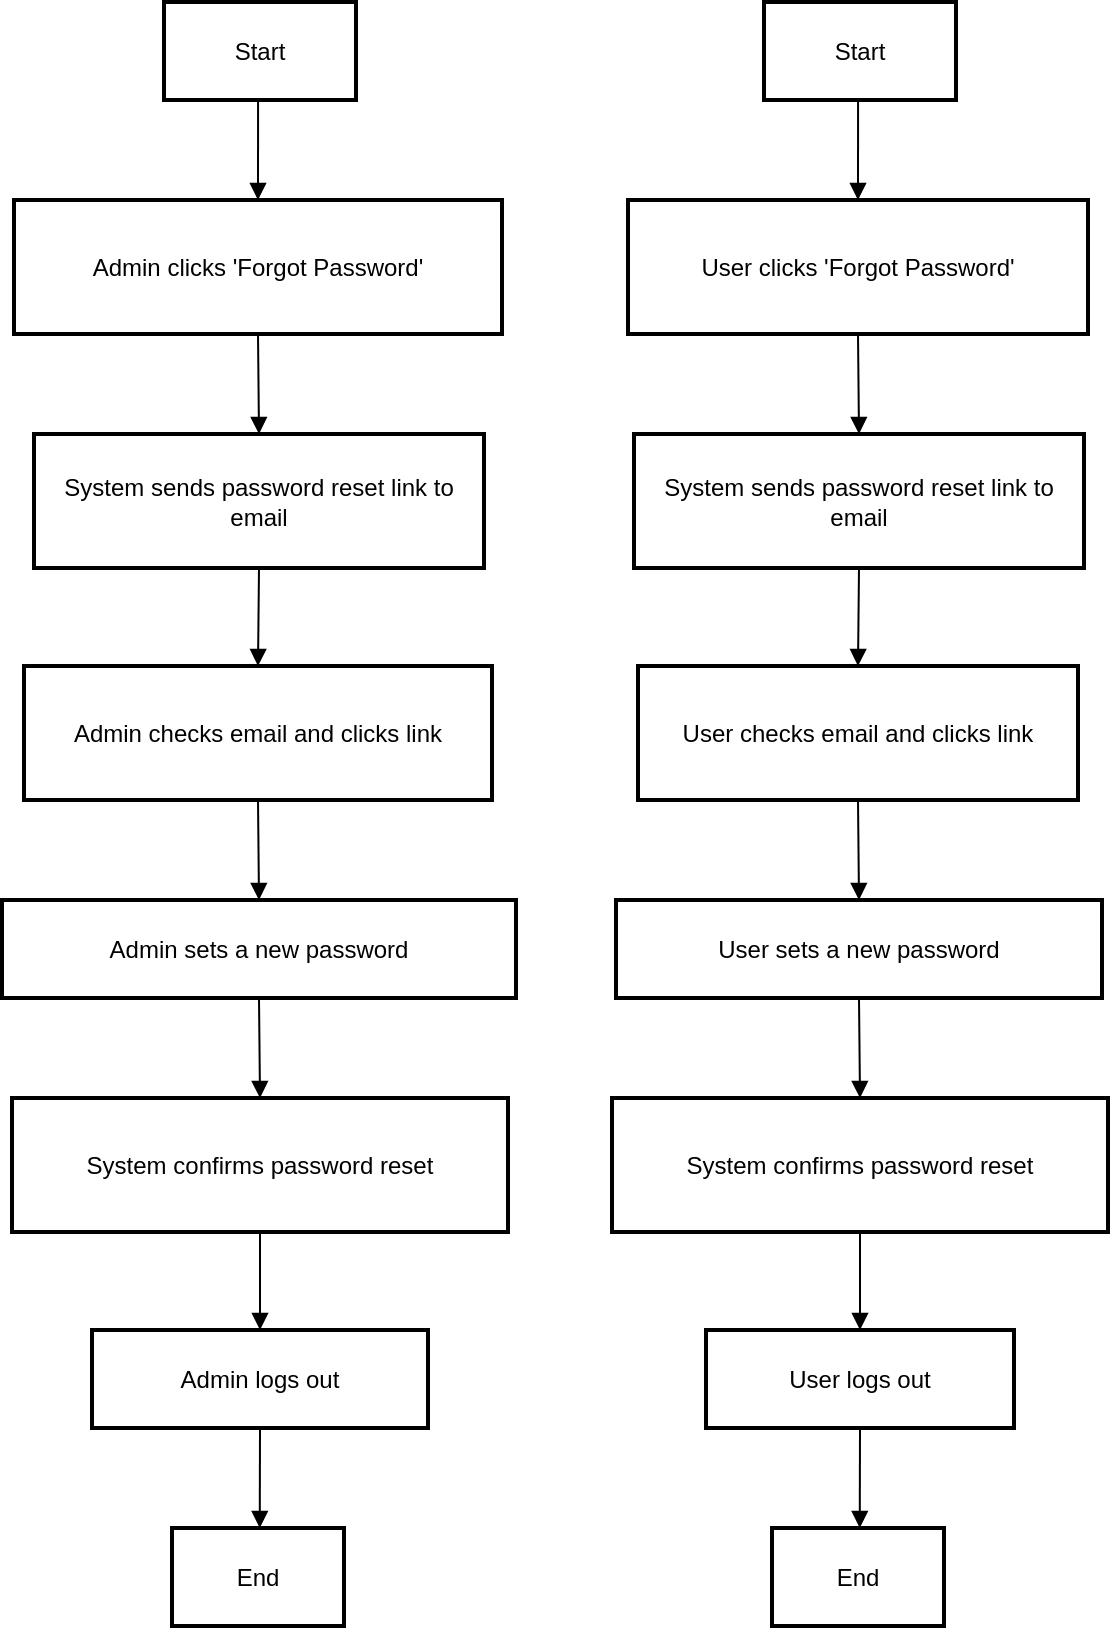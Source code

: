 <mxfile version="24.7.17">
  <diagram name="Page-1" id="-8-iEjhuz0tJnlTvtKs3">
    <mxGraphModel dx="1434" dy="746" grid="1" gridSize="10" guides="1" tooltips="1" connect="1" arrows="1" fold="1" page="1" pageScale="1" pageWidth="850" pageHeight="1100" math="0" shadow="0">
      <root>
        <mxCell id="0" />
        <mxCell id="1" parent="0" />
        <mxCell id="Wl6XUW-Snaznop5QhCcS-1" value="Start" style="whiteSpace=wrap;strokeWidth=2;" vertex="1" parent="1">
          <mxGeometry x="101" y="20" width="96" height="49" as="geometry" />
        </mxCell>
        <mxCell id="Wl6XUW-Snaznop5QhCcS-2" value="Admin clicks &#39;Forgot Password&#39;" style="whiteSpace=wrap;strokeWidth=2;" vertex="1" parent="1">
          <mxGeometry x="26" y="119" width="244" height="67" as="geometry" />
        </mxCell>
        <mxCell id="Wl6XUW-Snaznop5QhCcS-3" value="System sends password reset link to email" style="whiteSpace=wrap;strokeWidth=2;" vertex="1" parent="1">
          <mxGeometry x="36" y="236" width="225" height="67" as="geometry" />
        </mxCell>
        <mxCell id="Wl6XUW-Snaznop5QhCcS-4" value="Admin checks email and clicks link" style="whiteSpace=wrap;strokeWidth=2;" vertex="1" parent="1">
          <mxGeometry x="31" y="352" width="234" height="67" as="geometry" />
        </mxCell>
        <mxCell id="Wl6XUW-Snaznop5QhCcS-5" value="Admin sets a new password" style="whiteSpace=wrap;strokeWidth=2;" vertex="1" parent="1">
          <mxGeometry x="20" y="469" width="257" height="49" as="geometry" />
        </mxCell>
        <mxCell id="Wl6XUW-Snaznop5QhCcS-6" value="System confirms password reset" style="whiteSpace=wrap;strokeWidth=2;" vertex="1" parent="1">
          <mxGeometry x="25" y="568" width="248" height="67" as="geometry" />
        </mxCell>
        <mxCell id="Wl6XUW-Snaznop5QhCcS-7" value="Admin logs out" style="whiteSpace=wrap;strokeWidth=2;" vertex="1" parent="1">
          <mxGeometry x="65" y="684" width="168" height="49" as="geometry" />
        </mxCell>
        <mxCell id="Wl6XUW-Snaznop5QhCcS-8" value="End" style="whiteSpace=wrap;strokeWidth=2;" vertex="1" parent="1">
          <mxGeometry x="105" y="783" width="86" height="49" as="geometry" />
        </mxCell>
        <mxCell id="Wl6XUW-Snaznop5QhCcS-9" value="Start" style="whiteSpace=wrap;strokeWidth=2;" vertex="1" parent="1">
          <mxGeometry x="401" y="20" width="96" height="49" as="geometry" />
        </mxCell>
        <mxCell id="Wl6XUW-Snaznop5QhCcS-10" value="User clicks &#39;Forgot Password&#39;" style="whiteSpace=wrap;strokeWidth=2;" vertex="1" parent="1">
          <mxGeometry x="333" y="119" width="230" height="67" as="geometry" />
        </mxCell>
        <mxCell id="Wl6XUW-Snaznop5QhCcS-11" value="System sends password reset link to email" style="whiteSpace=wrap;strokeWidth=2;" vertex="1" parent="1">
          <mxGeometry x="336" y="236" width="225" height="67" as="geometry" />
        </mxCell>
        <mxCell id="Wl6XUW-Snaznop5QhCcS-12" value="User checks email and clicks link" style="whiteSpace=wrap;strokeWidth=2;" vertex="1" parent="1">
          <mxGeometry x="338" y="352" width="220" height="67" as="geometry" />
        </mxCell>
        <mxCell id="Wl6XUW-Snaznop5QhCcS-13" value="User sets a new password" style="whiteSpace=wrap;strokeWidth=2;" vertex="1" parent="1">
          <mxGeometry x="327" y="469" width="243" height="49" as="geometry" />
        </mxCell>
        <mxCell id="Wl6XUW-Snaznop5QhCcS-14" value="System confirms password reset" style="whiteSpace=wrap;strokeWidth=2;" vertex="1" parent="1">
          <mxGeometry x="325" y="568" width="248" height="67" as="geometry" />
        </mxCell>
        <mxCell id="Wl6XUW-Snaznop5QhCcS-15" value="User logs out" style="whiteSpace=wrap;strokeWidth=2;" vertex="1" parent="1">
          <mxGeometry x="372" y="684" width="154" height="49" as="geometry" />
        </mxCell>
        <mxCell id="Wl6XUW-Snaznop5QhCcS-16" value="End" style="whiteSpace=wrap;strokeWidth=2;" vertex="1" parent="1">
          <mxGeometry x="405" y="783" width="86" height="49" as="geometry" />
        </mxCell>
        <mxCell id="Wl6XUW-Snaznop5QhCcS-17" value="" style="curved=1;startArrow=none;endArrow=block;exitX=0.49;exitY=1;entryX=0.5;entryY=0;rounded=0;" edge="1" parent="1" source="Wl6XUW-Snaznop5QhCcS-1" target="Wl6XUW-Snaznop5QhCcS-2">
          <mxGeometry relative="1" as="geometry">
            <Array as="points" />
          </mxGeometry>
        </mxCell>
        <mxCell id="Wl6XUW-Snaznop5QhCcS-18" value="" style="curved=1;startArrow=none;endArrow=block;exitX=0.5;exitY=0.99;entryX=0.5;entryY=-0.01;rounded=0;" edge="1" parent="1" source="Wl6XUW-Snaznop5QhCcS-2" target="Wl6XUW-Snaznop5QhCcS-3">
          <mxGeometry relative="1" as="geometry">
            <Array as="points" />
          </mxGeometry>
        </mxCell>
        <mxCell id="Wl6XUW-Snaznop5QhCcS-19" value="" style="curved=1;startArrow=none;endArrow=block;exitX=0.5;exitY=0.99;entryX=0.5;entryY=0;rounded=0;" edge="1" parent="1" source="Wl6XUW-Snaznop5QhCcS-3" target="Wl6XUW-Snaznop5QhCcS-4">
          <mxGeometry relative="1" as="geometry">
            <Array as="points" />
          </mxGeometry>
        </mxCell>
        <mxCell id="Wl6XUW-Snaznop5QhCcS-20" value="" style="curved=1;startArrow=none;endArrow=block;exitX=0.5;exitY=1;entryX=0.5;entryY=0;rounded=0;" edge="1" parent="1" source="Wl6XUW-Snaznop5QhCcS-4" target="Wl6XUW-Snaznop5QhCcS-5">
          <mxGeometry relative="1" as="geometry">
            <Array as="points" />
          </mxGeometry>
        </mxCell>
        <mxCell id="Wl6XUW-Snaznop5QhCcS-21" value="" style="curved=1;startArrow=none;endArrow=block;exitX=0.5;exitY=1;entryX=0.5;entryY=0;rounded=0;" edge="1" parent="1" source="Wl6XUW-Snaznop5QhCcS-5" target="Wl6XUW-Snaznop5QhCcS-6">
          <mxGeometry relative="1" as="geometry">
            <Array as="points" />
          </mxGeometry>
        </mxCell>
        <mxCell id="Wl6XUW-Snaznop5QhCcS-22" value="" style="curved=1;startArrow=none;endArrow=block;exitX=0.5;exitY=0.99;entryX=0.5;entryY=0.01;rounded=0;" edge="1" parent="1" source="Wl6XUW-Snaznop5QhCcS-6" target="Wl6XUW-Snaznop5QhCcS-7">
          <mxGeometry relative="1" as="geometry">
            <Array as="points" />
          </mxGeometry>
        </mxCell>
        <mxCell id="Wl6XUW-Snaznop5QhCcS-23" value="" style="curved=1;startArrow=none;endArrow=block;exitX=0.5;exitY=1.01;entryX=0.51;entryY=0.01;rounded=0;" edge="1" parent="1" source="Wl6XUW-Snaznop5QhCcS-7" target="Wl6XUW-Snaznop5QhCcS-8">
          <mxGeometry relative="1" as="geometry">
            <Array as="points" />
          </mxGeometry>
        </mxCell>
        <mxCell id="Wl6XUW-Snaznop5QhCcS-24" value="" style="curved=1;startArrow=none;endArrow=block;exitX=0.49;exitY=1;entryX=0.5;entryY=0;rounded=0;" edge="1" parent="1" source="Wl6XUW-Snaznop5QhCcS-9" target="Wl6XUW-Snaznop5QhCcS-10">
          <mxGeometry relative="1" as="geometry">
            <Array as="points" />
          </mxGeometry>
        </mxCell>
        <mxCell id="Wl6XUW-Snaznop5QhCcS-25" value="" style="curved=1;startArrow=none;endArrow=block;exitX=0.5;exitY=0.99;entryX=0.5;entryY=-0.01;rounded=0;" edge="1" parent="1" source="Wl6XUW-Snaznop5QhCcS-10" target="Wl6XUW-Snaznop5QhCcS-11">
          <mxGeometry relative="1" as="geometry">
            <Array as="points" />
          </mxGeometry>
        </mxCell>
        <mxCell id="Wl6XUW-Snaznop5QhCcS-26" value="" style="curved=1;startArrow=none;endArrow=block;exitX=0.5;exitY=0.99;entryX=0.5;entryY=0;rounded=0;" edge="1" parent="1" source="Wl6XUW-Snaznop5QhCcS-11" target="Wl6XUW-Snaznop5QhCcS-12">
          <mxGeometry relative="1" as="geometry">
            <Array as="points" />
          </mxGeometry>
        </mxCell>
        <mxCell id="Wl6XUW-Snaznop5QhCcS-27" value="" style="curved=1;startArrow=none;endArrow=block;exitX=0.5;exitY=1;entryX=0.5;entryY=0;rounded=0;" edge="1" parent="1" source="Wl6XUW-Snaznop5QhCcS-12" target="Wl6XUW-Snaznop5QhCcS-13">
          <mxGeometry relative="1" as="geometry">
            <Array as="points" />
          </mxGeometry>
        </mxCell>
        <mxCell id="Wl6XUW-Snaznop5QhCcS-28" value="" style="curved=1;startArrow=none;endArrow=block;exitX=0.5;exitY=1;entryX=0.5;entryY=0;rounded=0;" edge="1" parent="1" source="Wl6XUW-Snaznop5QhCcS-13" target="Wl6XUW-Snaznop5QhCcS-14">
          <mxGeometry relative="1" as="geometry">
            <Array as="points" />
          </mxGeometry>
        </mxCell>
        <mxCell id="Wl6XUW-Snaznop5QhCcS-29" value="" style="curved=1;startArrow=none;endArrow=block;exitX=0.5;exitY=0.99;entryX=0.5;entryY=0.01;rounded=0;" edge="1" parent="1" source="Wl6XUW-Snaznop5QhCcS-14" target="Wl6XUW-Snaznop5QhCcS-15">
          <mxGeometry relative="1" as="geometry">
            <Array as="points" />
          </mxGeometry>
        </mxCell>
        <mxCell id="Wl6XUW-Snaznop5QhCcS-30" value="" style="curved=1;startArrow=none;endArrow=block;exitX=0.5;exitY=1.01;entryX=0.51;entryY=0.01;rounded=0;" edge="1" parent="1" source="Wl6XUW-Snaznop5QhCcS-15" target="Wl6XUW-Snaznop5QhCcS-16">
          <mxGeometry relative="1" as="geometry">
            <Array as="points" />
          </mxGeometry>
        </mxCell>
      </root>
    </mxGraphModel>
  </diagram>
</mxfile>
